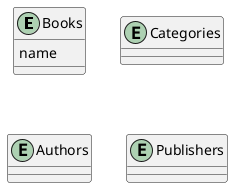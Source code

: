 @startuml ER-diagram
skinparam linetype ortho

!define PK <&key>
!define FK <&link-intact>

entity Books {
  name
}

entity Categories {}

entity Authors {}

entity Publishers {}

@enduml
